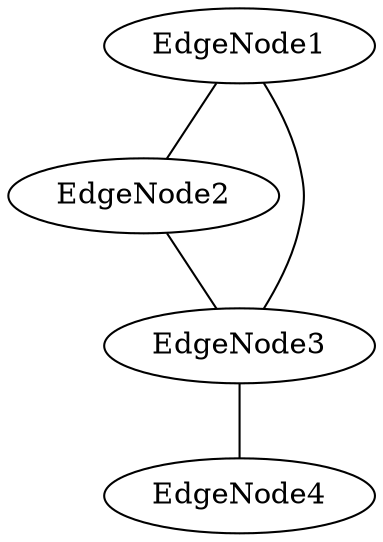 graph G {
  EdgeNode1 -- EdgeNode2;
  EdgeNode1 -- EdgeNode3;
  EdgeNode2 -- EdgeNode3;
  EdgeNode3 -- EdgeNode4;
}
